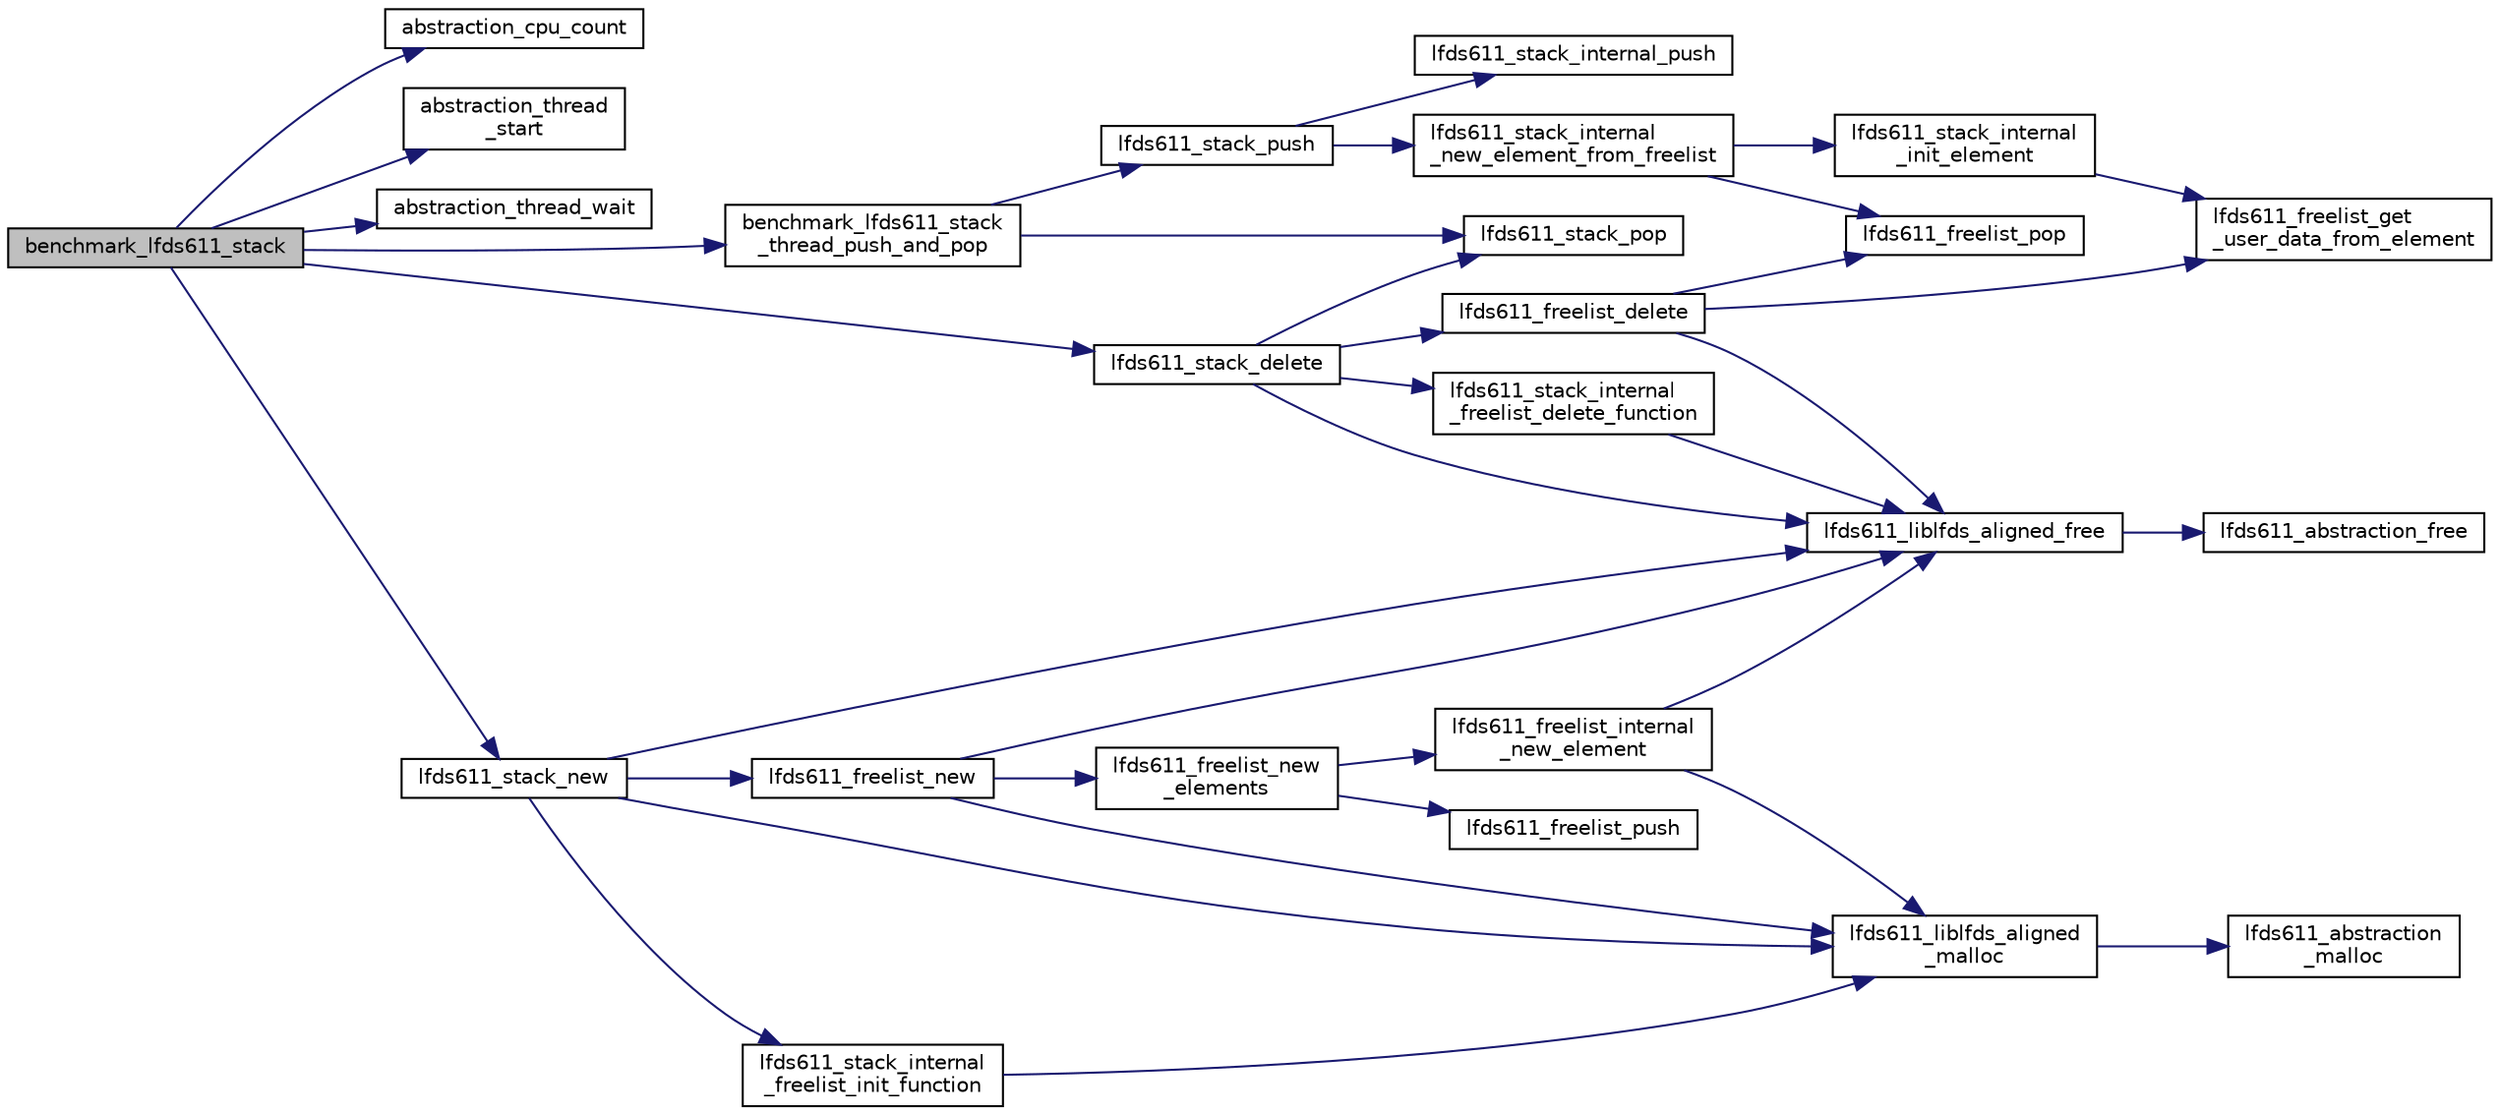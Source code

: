 digraph "benchmark_lfds611_stack"
{
 // LATEX_PDF_SIZE
  edge [fontname="Helvetica",fontsize="10",labelfontname="Helvetica",labelfontsize="10"];
  node [fontname="Helvetica",fontsize="10",shape=record];
  rankdir="LR";
  Node1 [label="benchmark_lfds611_stack",height=0.2,width=0.4,color="black", fillcolor="grey75", style="filled", fontcolor="black",tooltip=" "];
  Node1 -> Node2 [color="midnightblue",fontsize="10",style="solid",fontname="Helvetica"];
  Node2 [label="abstraction_cpu_count",height=0.2,width=0.4,color="black", fillcolor="white", style="filled",URL="$abstraction_8h.html#a4773494a7946176d6998851a05bdb883",tooltip=" "];
  Node1 -> Node3 [color="midnightblue",fontsize="10",style="solid",fontname="Helvetica"];
  Node3 [label="abstraction_thread\l_start",height=0.2,width=0.4,color="black", fillcolor="white", style="filled",URL="$abstraction_8h.html#ae5062f18a7f9d1229a2ad304fad8ee80",tooltip=" "];
  Node1 -> Node4 [color="midnightblue",fontsize="10",style="solid",fontname="Helvetica"];
  Node4 [label="abstraction_thread_wait",height=0.2,width=0.4,color="black", fillcolor="white", style="filled",URL="$abstraction_8h.html#a435577c3aa1cd4e3ad96dad0e7bb5343",tooltip=" "];
  Node1 -> Node5 [color="midnightblue",fontsize="10",style="solid",fontname="Helvetica"];
  Node5 [label="benchmark_lfds611_stack\l_thread_push_and_pop",height=0.2,width=0.4,color="black", fillcolor="white", style="filled",URL="$benchmark__stack_8c.html#a58ed6a9396873fe4f80b318ecc13f18a",tooltip=" "];
  Node5 -> Node6 [color="midnightblue",fontsize="10",style="solid",fontname="Helvetica"];
  Node6 [label="lfds611_stack_pop",height=0.2,width=0.4,color="black", fillcolor="white", style="filled",URL="$liblfds611_8h.html#ac106f34717f6179883fd5a9e38c145b5",tooltip=" "];
  Node5 -> Node7 [color="midnightblue",fontsize="10",style="solid",fontname="Helvetica"];
  Node7 [label="lfds611_stack_push",height=0.2,width=0.4,color="black", fillcolor="white", style="filled",URL="$liblfds611_8h.html#a4f667598eced5b46547b914117347f40",tooltip=" "];
  Node7 -> Node8 [color="midnightblue",fontsize="10",style="solid",fontname="Helvetica"];
  Node8 [label="lfds611_stack_internal\l_new_element_from_freelist",height=0.2,width=0.4,color="black", fillcolor="white", style="filled",URL="$lfds611__stack__internal_8h.html#abe2aa6b482c1dff531cebc05923e6a7a",tooltip=" "];
  Node8 -> Node9 [color="midnightblue",fontsize="10",style="solid",fontname="Helvetica"];
  Node9 [label="lfds611_freelist_pop",height=0.2,width=0.4,color="black", fillcolor="white", style="filled",URL="$liblfds611_8h.html#a553d79ea0648f758e195ff7765656c93",tooltip=" "];
  Node8 -> Node10 [color="midnightblue",fontsize="10",style="solid",fontname="Helvetica"];
  Node10 [label="lfds611_stack_internal\l_init_element",height=0.2,width=0.4,color="black", fillcolor="white", style="filled",URL="$lfds611__stack__new_8c.html#a584d5101d6afde164fde9dd8028cd575",tooltip=" "];
  Node10 -> Node11 [color="midnightblue",fontsize="10",style="solid",fontname="Helvetica"];
  Node11 [label="lfds611_freelist_get\l_user_data_from_element",height=0.2,width=0.4,color="black", fillcolor="white", style="filled",URL="$liblfds611_8h.html#a6b5836f54710e3591e4198a627423637",tooltip=" "];
  Node7 -> Node12 [color="midnightblue",fontsize="10",style="solid",fontname="Helvetica"];
  Node12 [label="lfds611_stack_internal_push",height=0.2,width=0.4,color="black", fillcolor="white", style="filled",URL="$lfds611__stack__push__pop_8c.html#acd956b484c9195f477ba05eae0faecfe",tooltip=" "];
  Node1 -> Node13 [color="midnightblue",fontsize="10",style="solid",fontname="Helvetica"];
  Node13 [label="lfds611_stack_delete",height=0.2,width=0.4,color="black", fillcolor="white", style="filled",URL="$liblfds611_8h.html#a19283adac4777c58acf5b45e1107dcd6",tooltip=" "];
  Node13 -> Node14 [color="midnightblue",fontsize="10",style="solid",fontname="Helvetica"];
  Node14 [label="lfds611_freelist_delete",height=0.2,width=0.4,color="black", fillcolor="white", style="filled",URL="$liblfds611_8h.html#ad0fd224788d8b90f485936c893047eba",tooltip=" "];
  Node14 -> Node11 [color="midnightblue",fontsize="10",style="solid",fontname="Helvetica"];
  Node14 -> Node9 [color="midnightblue",fontsize="10",style="solid",fontname="Helvetica"];
  Node14 -> Node15 [color="midnightblue",fontsize="10",style="solid",fontname="Helvetica"];
  Node15 [label="lfds611_liblfds_aligned_free",height=0.2,width=0.4,color="black", fillcolor="white", style="filled",URL="$lfds611__liblfds__aligned__free_8c.html#a5b0eb518fc6503b2dd0783d0eb274a07",tooltip=" "];
  Node15 -> Node16 [color="midnightblue",fontsize="10",style="solid",fontname="Helvetica"];
  Node16 [label="lfds611_abstraction_free",height=0.2,width=0.4,color="black", fillcolor="white", style="filled",URL="$liblfds611_8h.html#a5796470ada3d968b218382b2e17bffda",tooltip=" "];
  Node13 -> Node15 [color="midnightblue",fontsize="10",style="solid",fontname="Helvetica"];
  Node13 -> Node17 [color="midnightblue",fontsize="10",style="solid",fontname="Helvetica"];
  Node17 [label="lfds611_stack_internal\l_freelist_delete_function",height=0.2,width=0.4,color="black", fillcolor="white", style="filled",URL="$lfds611__stack__delete_8c.html#a327e77ecdf3d72582d84c5af5975bbb8",tooltip=" "];
  Node17 -> Node15 [color="midnightblue",fontsize="10",style="solid",fontname="Helvetica"];
  Node13 -> Node6 [color="midnightblue",fontsize="10",style="solid",fontname="Helvetica"];
  Node1 -> Node18 [color="midnightblue",fontsize="10",style="solid",fontname="Helvetica"];
  Node18 [label="lfds611_stack_new",height=0.2,width=0.4,color="black", fillcolor="white", style="filled",URL="$liblfds611_8h.html#a385810a5ab32cbfd478616f3a69c664c",tooltip=" "];
  Node18 -> Node19 [color="midnightblue",fontsize="10",style="solid",fontname="Helvetica"];
  Node19 [label="lfds611_freelist_new",height=0.2,width=0.4,color="black", fillcolor="white", style="filled",URL="$liblfds611_8h.html#a2045c8edde63991a6ff575e81a515d1e",tooltip=" "];
  Node19 -> Node20 [color="midnightblue",fontsize="10",style="solid",fontname="Helvetica"];
  Node20 [label="lfds611_freelist_new\l_elements",height=0.2,width=0.4,color="black", fillcolor="white", style="filled",URL="$lfds611__freelist__new_8c.html#ad2958223967d1c42b02507e5555aa73c",tooltip=" "];
  Node20 -> Node21 [color="midnightblue",fontsize="10",style="solid",fontname="Helvetica"];
  Node21 [label="lfds611_freelist_internal\l_new_element",height=0.2,width=0.4,color="black", fillcolor="white", style="filled",URL="$lfds611__freelist__new_8c.html#a14acdaafc0d4b786ed069643cdfe11a7",tooltip=" "];
  Node21 -> Node15 [color="midnightblue",fontsize="10",style="solid",fontname="Helvetica"];
  Node21 -> Node22 [color="midnightblue",fontsize="10",style="solid",fontname="Helvetica"];
  Node22 [label="lfds611_liblfds_aligned\l_malloc",height=0.2,width=0.4,color="black", fillcolor="white", style="filled",URL="$lfds611__liblfds__aligned__malloc_8c.html#acd74f805ced4ccbdecfc5da98af08075",tooltip=" "];
  Node22 -> Node23 [color="midnightblue",fontsize="10",style="solid",fontname="Helvetica"];
  Node23 [label="lfds611_abstraction\l_malloc",height=0.2,width=0.4,color="black", fillcolor="white", style="filled",URL="$liblfds611_8h.html#acd1cd11a60915ba16abaeb73abaf9f5f",tooltip=" "];
  Node20 -> Node24 [color="midnightblue",fontsize="10",style="solid",fontname="Helvetica"];
  Node24 [label="lfds611_freelist_push",height=0.2,width=0.4,color="black", fillcolor="white", style="filled",URL="$liblfds611_8h.html#a115d27997203d9d619d511aa7b43b623",tooltip=" "];
  Node19 -> Node15 [color="midnightblue",fontsize="10",style="solid",fontname="Helvetica"];
  Node19 -> Node22 [color="midnightblue",fontsize="10",style="solid",fontname="Helvetica"];
  Node18 -> Node15 [color="midnightblue",fontsize="10",style="solid",fontname="Helvetica"];
  Node18 -> Node22 [color="midnightblue",fontsize="10",style="solid",fontname="Helvetica"];
  Node18 -> Node25 [color="midnightblue",fontsize="10",style="solid",fontname="Helvetica"];
  Node25 [label="lfds611_stack_internal\l_freelist_init_function",height=0.2,width=0.4,color="black", fillcolor="white", style="filled",URL="$lfds611__stack__new_8c.html#adcbc8b2bcf1ca6200331a4c8b8d9464a",tooltip=" "];
  Node25 -> Node22 [color="midnightblue",fontsize="10",style="solid",fontname="Helvetica"];
}
